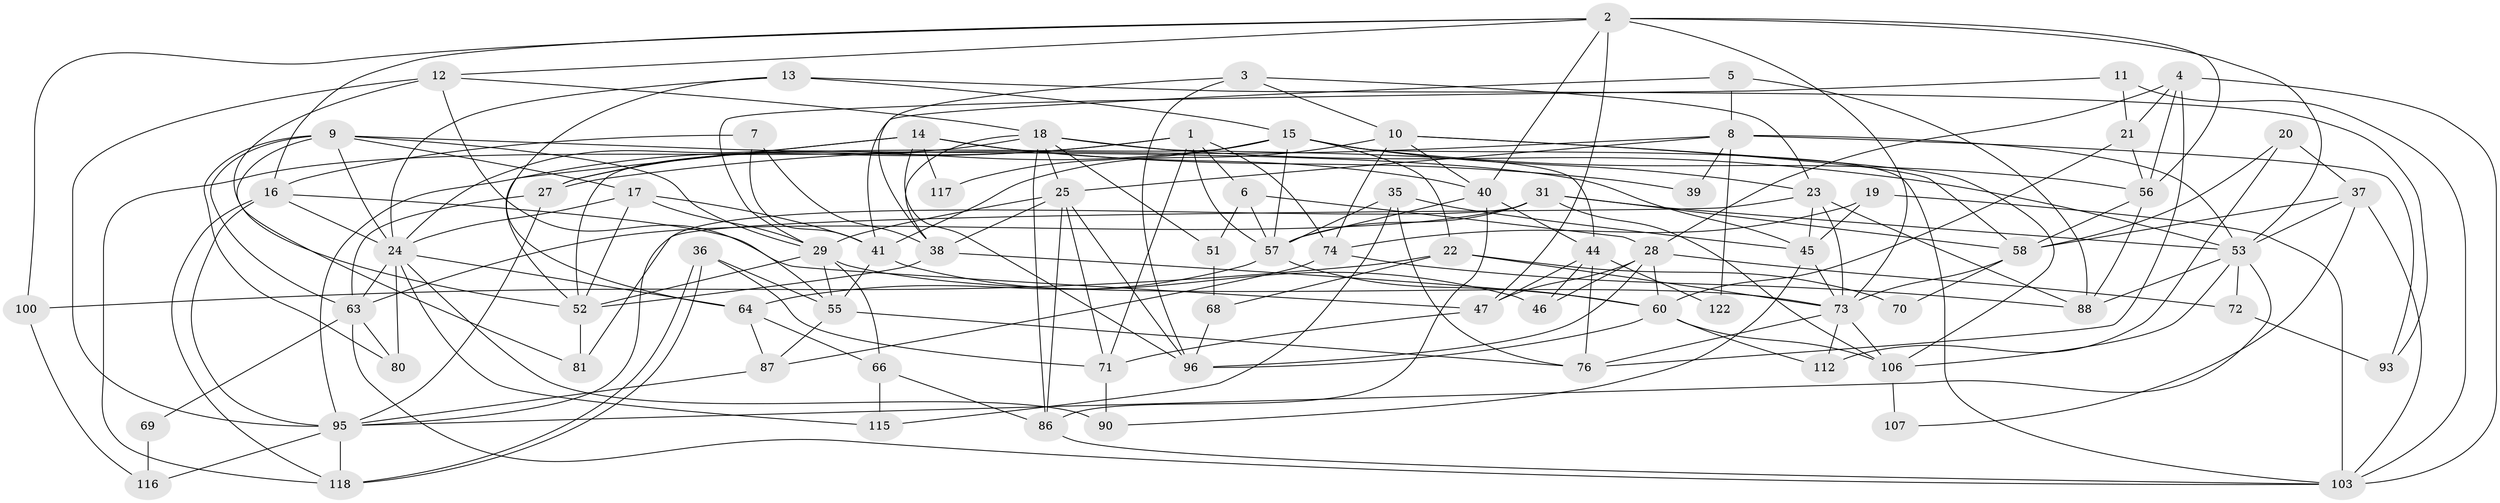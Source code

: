 // original degree distribution, {5: 0.1532258064516129, 4: 0.20161290322580644, 2: 0.10483870967741936, 3: 0.3629032258064516, 6: 0.12096774193548387, 7: 0.04838709677419355, 8: 0.008064516129032258}
// Generated by graph-tools (version 1.1) at 2025/11/02/27/25 16:11:22]
// undirected, 78 vertices, 198 edges
graph export_dot {
graph [start="1"]
  node [color=gray90,style=filled];
  1 [super="+48"];
  2 [super="+82"];
  3;
  4 [super="+97"];
  5;
  6 [super="+119"];
  7;
  8 [super="+113"];
  9 [super="+65"];
  10 [super="+77"];
  11;
  12;
  13 [super="+26"];
  14 [super="+120"];
  15 [super="+50"];
  16 [super="+59"];
  17 [super="+34"];
  18 [super="+42"];
  19;
  20;
  21;
  22 [super="+30"];
  23 [super="+89"];
  24 [super="+32"];
  25 [super="+79"];
  27 [super="+33"];
  28 [super="+84"];
  29 [super="+49"];
  31 [super="+61"];
  35 [super="+99"];
  36;
  37 [super="+43"];
  38 [super="+109"];
  39;
  40 [super="+54"];
  41 [super="+102"];
  44 [super="+85"];
  45;
  46;
  47 [super="+110"];
  51;
  52 [super="+78"];
  53 [super="+94"];
  55 [super="+62"];
  56 [super="+105"];
  57 [super="+111"];
  58 [super="+108"];
  60 [super="+67"];
  63 [super="+83"];
  64 [super="+92"];
  66;
  68;
  69;
  70;
  71 [super="+91"];
  72;
  73 [super="+75"];
  74 [super="+114"];
  76;
  80;
  81;
  86;
  87 [super="+121"];
  88 [super="+101"];
  90;
  93;
  95 [super="+98"];
  96 [super="+124"];
  100;
  103 [super="+104"];
  106;
  107;
  112;
  115;
  116;
  117;
  118 [super="+123"];
  122;
  1 -- 95;
  1 -- 27;
  1 -- 71;
  1 -- 6;
  1 -- 57;
  1 -- 74;
  2 -- 40;
  2 -- 16;
  2 -- 100;
  2 -- 53;
  2 -- 73;
  2 -- 12;
  2 -- 47;
  2 -- 56;
  3 -- 96;
  3 -- 23;
  3 -- 38;
  3 -- 10;
  4 -- 103;
  4 -- 21;
  4 -- 56;
  4 -- 76;
  4 -- 28;
  5 -- 8;
  5 -- 41;
  5 -- 88;
  6 -- 28;
  6 -- 51;
  6 -- 57;
  7 -- 41;
  7 -- 38;
  7 -- 16;
  8 -- 39;
  8 -- 93;
  8 -- 122;
  8 -- 25;
  8 -- 53;
  8 -- 27;
  9 -- 80;
  9 -- 81;
  9 -- 24;
  9 -- 45;
  9 -- 29;
  9 -- 17;
  9 -- 63;
  10 -- 74;
  10 -- 106;
  10 -- 40;
  10 -- 41;
  10 -- 58;
  11 -- 21;
  11 -- 103;
  11 -- 29;
  12 -- 55;
  12 -- 95;
  12 -- 18;
  12 -- 52;
  13 -- 15;
  13 -- 64;
  13 -- 24;
  13 -- 93;
  14 -- 24;
  14 -- 52;
  14 -- 96;
  14 -- 117;
  14 -- 39;
  14 -- 40;
  15 -- 52;
  15 -- 57;
  15 -- 117;
  15 -- 23;
  15 -- 103;
  15 -- 56;
  15 -- 27;
  15 -- 22;
  16 -- 118;
  16 -- 24;
  16 -- 95;
  16 -- 47;
  17 -- 24;
  17 -- 41;
  17 -- 52;
  17 -- 29;
  18 -- 25;
  18 -- 86;
  18 -- 44;
  18 -- 53;
  18 -- 51;
  18 -- 118;
  18 -- 38;
  19 -- 45;
  19 -- 103;
  19 -- 74;
  20 -- 112;
  20 -- 58;
  20 -- 37;
  21 -- 56;
  21 -- 60;
  22 -- 68;
  22 -- 100;
  22 -- 73;
  22 -- 70;
  23 -- 45;
  23 -- 81;
  23 -- 73;
  23 -- 88;
  24 -- 80;
  24 -- 115;
  24 -- 90;
  24 -- 64;
  24 -- 63;
  25 -- 86 [weight=2];
  25 -- 96;
  25 -- 29;
  25 -- 71;
  25 -- 38;
  27 -- 63;
  27 -- 95;
  28 -- 46;
  28 -- 60;
  28 -- 72;
  28 -- 96;
  28 -- 47;
  29 -- 55;
  29 -- 66;
  29 -- 73;
  29 -- 52;
  31 -- 106;
  31 -- 57;
  31 -- 63;
  31 -- 95;
  31 -- 58;
  31 -- 53;
  35 -- 115;
  35 -- 76;
  35 -- 57;
  35 -- 45;
  36 -- 118;
  36 -- 118;
  36 -- 55;
  36 -- 71;
  37 -- 107;
  37 -- 103;
  37 -- 58;
  37 -- 53;
  38 -- 60;
  38 -- 52;
  40 -- 57;
  40 -- 44;
  40 -- 86;
  41 -- 55;
  41 -- 46;
  44 -- 76;
  44 -- 122;
  44 -- 46;
  44 -- 47;
  45 -- 90;
  45 -- 73;
  47 -- 71;
  51 -- 68;
  52 -- 81;
  53 -- 106;
  53 -- 72;
  53 -- 88;
  53 -- 95;
  55 -- 87;
  55 -- 76;
  56 -- 58;
  56 -- 88;
  57 -- 60 [weight=2];
  57 -- 64;
  58 -- 73;
  58 -- 70;
  60 -- 112 [weight=2];
  60 -- 106;
  60 -- 96;
  63 -- 69;
  63 -- 80;
  63 -- 103;
  64 -- 66;
  64 -- 87;
  66 -- 86;
  66 -- 115;
  68 -- 96;
  69 -- 116;
  71 -- 90;
  72 -- 93;
  73 -- 112;
  73 -- 106;
  73 -- 76;
  74 -- 87;
  74 -- 88;
  86 -- 103;
  87 -- 95;
  95 -- 116;
  95 -- 118;
  100 -- 116;
  106 -- 107;
}
